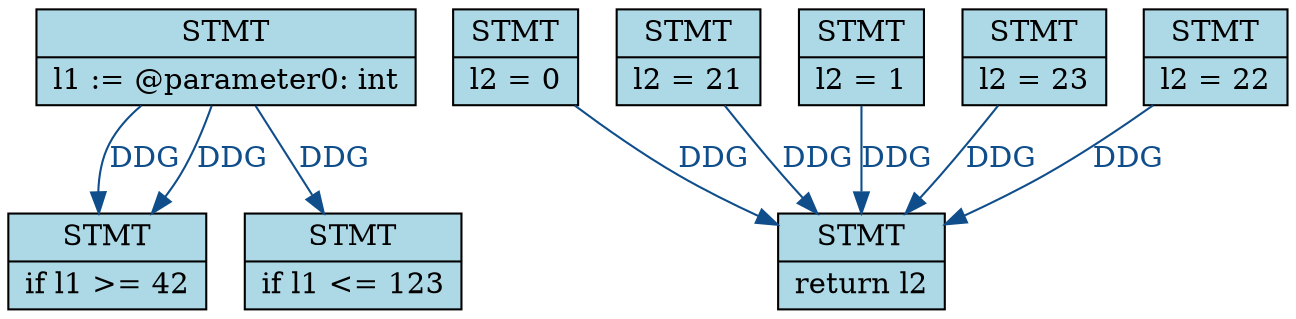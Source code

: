 digraph DDG {
	rankdir=TB;
	node [style=filled, shape=record];
	edge [style=filled]	"-1978068290" [label="{<f0> STMT | <f1> l1 := @parameter0: int}", fillcolor="lightblue"];
	"-1229080325" [label="{<f0> STMT | <f1> if l1 &gt;= 42}", fillcolor="lightblue"];
	"-153467913" [label="{<f0> STMT | <f1> if l1 &lt;= 123}", fillcolor="lightblue"];
	"-1229080325" [label="{<f0> STMT | <f1> if l1 &gt;= 42}", fillcolor="lightblue"];
	"-504445233" [label="{<f0> STMT | <f1> l2 = 0}", fillcolor="lightblue"];
	"-1992778708" [label="{<f0> STMT | <f1> return l2}", fillcolor="lightblue"];
	"-1684485242" [label="{<f0> STMT | <f1> l2 = 21}", fillcolor="lightblue"];
	"-504445202" [label="{<f0> STMT | <f1> l2 = 1}", fillcolor="lightblue"];
	"-1684485180" [label="{<f0> STMT | <f1> l2 = 23}", fillcolor="lightblue"];
	"-1684485211" [label="{<f0> STMT | <f1> l2 = 22}", fillcolor="lightblue"];
	"-1978068290" -> "-1229080325"[label="DDG", color="dodgerblue4", fontcolor="dodgerblue4"];
	"-1978068290" -> "-153467913"[label="DDG", color="dodgerblue4", fontcolor="dodgerblue4"];
	"-1978068290" -> "-1229080325"[label="DDG", color="dodgerblue4", fontcolor="dodgerblue4"];
	"-504445233" -> "-1992778708"[label="DDG", color="dodgerblue4", fontcolor="dodgerblue4"];
	"-1684485242" -> "-1992778708"[label="DDG", color="dodgerblue4", fontcolor="dodgerblue4"];
	"-504445202" -> "-1992778708"[label="DDG", color="dodgerblue4", fontcolor="dodgerblue4"];
	"-1684485180" -> "-1992778708"[label="DDG", color="dodgerblue4", fontcolor="dodgerblue4"];
	"-1684485211" -> "-1992778708"[label="DDG", color="dodgerblue4", fontcolor="dodgerblue4"];
}
